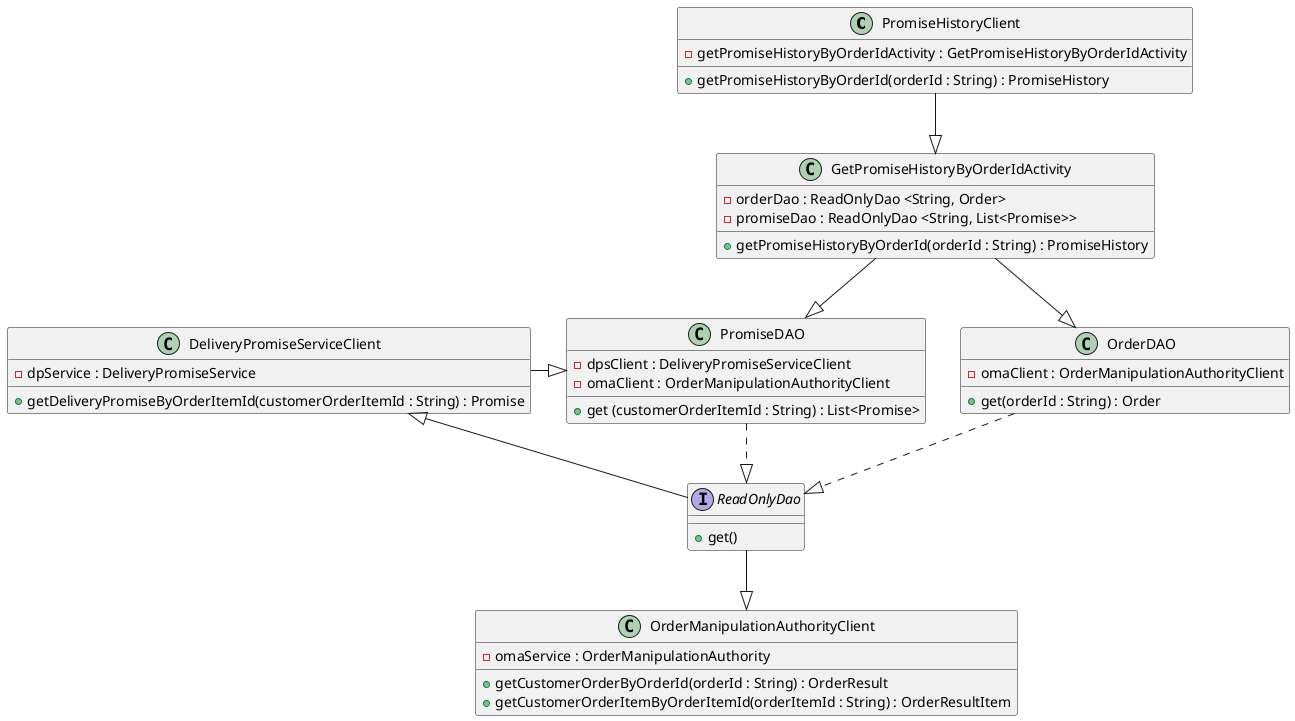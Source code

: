 @startuml

class PromiseHistoryClient {
- getPromiseHistoryByOrderIdActivity : GetPromiseHistoryByOrderIdActivity

+ getPromiseHistoryByOrderId(orderId : String) : PromiseHistory
}

class GetPromiseHistoryByOrderIdActivity {
- orderDao : ReadOnlyDao <String, Order>
- promiseDao : ReadOnlyDao <String, List<Promise>>

+ getPromiseHistoryByOrderId(orderId : String) : PromiseHistory
}

class OrderDAO {
- omaClient : OrderManipulationAuthorityClient

+ get(orderId : String) : Order
}

class PromiseDAO {
- dpsClient : DeliveryPromiseServiceClient
- omaClient : OrderManipulationAuthorityClient

+ get (customerOrderItemId : String) : List<Promise>
}

interface ReadOnlyDao {
+ get()
}

class OrderManipulationAuthorityClient {
- omaService : OrderManipulationAuthority

+ getCustomerOrderByOrderId(orderId : String) : OrderResult
+ getCustomerOrderItemByOrderItemId(orderItemId : String) : OrderResultItem
}

class DeliveryPromiseServiceClient {
- dpService : DeliveryPromiseService

+ getDeliveryPromiseByOrderItemId(customerOrderItemId : String) : Promise
}

PromiseHistoryClient --|> GetPromiseHistoryByOrderIdActivity

GetPromiseHistoryByOrderIdActivity --|> OrderDAO
GetPromiseHistoryByOrderIdActivity --|> PromiseDAO
OrderDAO ..|> ReadOnlyDao
PromiseDAO ..|> ReadOnlyDao
DeliveryPromiseServiceClient <|- ReadOnlyDao
DeliveryPromiseServiceClient -|> PromiseDAO
ReadOnlyDao --|> OrderManipulationAuthorityClient


@enduml